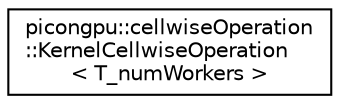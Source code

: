 digraph "Graphical Class Hierarchy"
{
 // LATEX_PDF_SIZE
  edge [fontname="Helvetica",fontsize="10",labelfontname="Helvetica",labelfontsize="10"];
  node [fontname="Helvetica",fontsize="10",shape=record];
  rankdir="LR";
  Node0 [label="picongpu::cellwiseOperation\l::KernelCellwiseOperation\l\< T_numWorkers \>",height=0.2,width=0.4,color="black", fillcolor="white", style="filled",URL="$structpicongpu_1_1cellwise_operation_1_1_kernel_cellwise_operation.html",tooltip="call a functor for each cell"];
}
